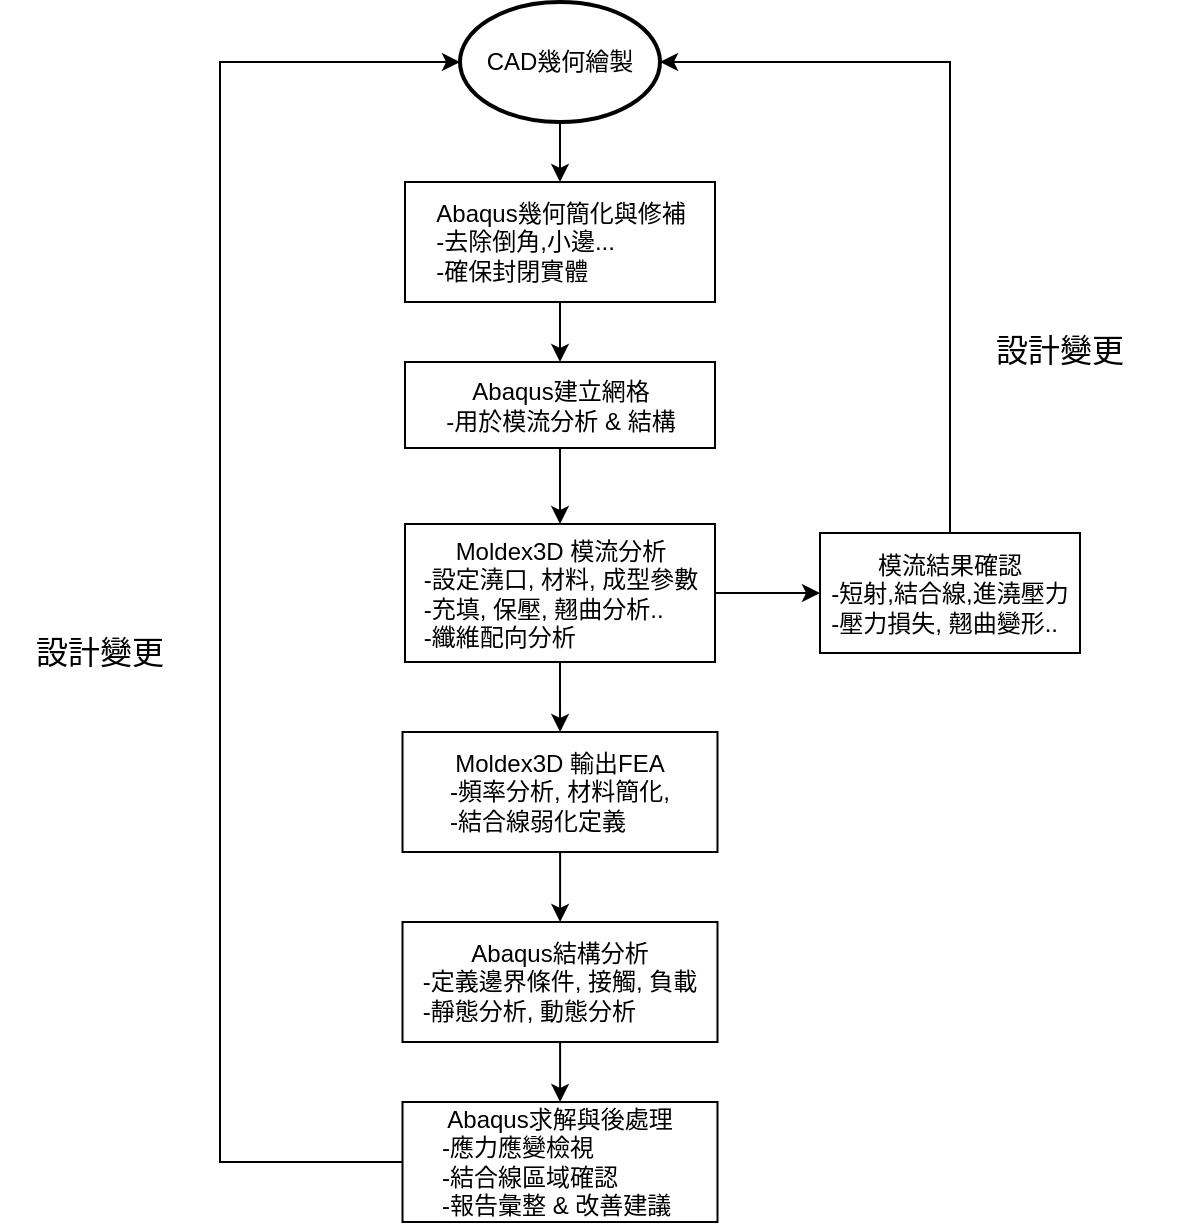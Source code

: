 <mxfile version="28.0.7">
  <diagram name="第 1 页" id="M2j74F4IacHHQfKqTvY9">
    <mxGraphModel dx="1042" dy="535" grid="0" gridSize="10" guides="1" tooltips="1" connect="1" arrows="1" fold="1" page="1" pageScale="1" pageWidth="827" pageHeight="1169" math="0" shadow="0">
      <root>
        <mxCell id="0" />
        <mxCell id="1" parent="0" />
        <mxCell id="Ezzkr58mJztJ-Z06ZL8k-6" value="" style="edgeStyle=orthogonalEdgeStyle;rounded=0;orthogonalLoop=1;jettySize=auto;html=1;" edge="1" parent="1" source="Ezzkr58mJztJ-Z06ZL8k-2" target="Ezzkr58mJztJ-Z06ZL8k-5">
          <mxGeometry relative="1" as="geometry" />
        </mxCell>
        <mxCell id="Ezzkr58mJztJ-Z06ZL8k-2" value="Abaqus幾何簡化與修補&lt;div&gt;&lt;div style=&quot;text-align: left;&quot;&gt;&lt;span style=&quot;background-color: transparent; color: light-dark(rgb(0, 0, 0), rgb(255, 255, 255));&quot;&gt;-去除倒角,小邊...&lt;/span&gt;&lt;/div&gt;&lt;/div&gt;&lt;div style=&quot;text-align: left;&quot;&gt;&lt;span style=&quot;background-color: transparent; color: light-dark(rgb(0, 0, 0), rgb(255, 255, 255));&quot;&gt;-確保封閉實體&lt;/span&gt;&lt;/div&gt;" style="rounded=0;whiteSpace=wrap;html=1;" vertex="1" parent="1">
          <mxGeometry x="352.5" y="190" width="155" height="60" as="geometry" />
        </mxCell>
        <mxCell id="Ezzkr58mJztJ-Z06ZL8k-4" value="" style="edgeStyle=orthogonalEdgeStyle;rounded=0;orthogonalLoop=1;jettySize=auto;html=1;" edge="1" parent="1" source="Ezzkr58mJztJ-Z06ZL8k-3" target="Ezzkr58mJztJ-Z06ZL8k-2">
          <mxGeometry relative="1" as="geometry" />
        </mxCell>
        <mxCell id="Ezzkr58mJztJ-Z06ZL8k-3" value="CAD幾何繪製" style="strokeWidth=2;html=1;shape=mxgraph.flowchart.start_1;whiteSpace=wrap;" vertex="1" parent="1">
          <mxGeometry x="380" y="100" width="100" height="60" as="geometry" />
        </mxCell>
        <mxCell id="Ezzkr58mJztJ-Z06ZL8k-28" value="" style="edgeStyle=orthogonalEdgeStyle;rounded=0;orthogonalLoop=1;jettySize=auto;html=1;" edge="1" parent="1" source="Ezzkr58mJztJ-Z06ZL8k-5" target="Ezzkr58mJztJ-Z06ZL8k-7">
          <mxGeometry relative="1" as="geometry" />
        </mxCell>
        <mxCell id="Ezzkr58mJztJ-Z06ZL8k-5" value="&lt;div style=&quot;&quot;&gt;&lt;span style=&quot;background-color: transparent; color: light-dark(rgb(0, 0, 0), rgb(255, 255, 255));&quot;&gt;Abaqus建立網格&lt;/span&gt;&lt;/div&gt;&lt;div&gt;&lt;div style=&quot;text-align: left;&quot;&gt;&lt;span style=&quot;background-color: transparent; color: light-dark(rgb(0, 0, 0), rgb(255, 255, 255));&quot;&gt;-用於模流分析 &amp;amp; 結構&lt;/span&gt;&lt;/div&gt;&lt;/div&gt;" style="rounded=0;whiteSpace=wrap;html=1;" vertex="1" parent="1">
          <mxGeometry x="352.5" y="280" width="155" height="43" as="geometry" />
        </mxCell>
        <mxCell id="Ezzkr58mJztJ-Z06ZL8k-18" value="" style="edgeStyle=orthogonalEdgeStyle;rounded=0;orthogonalLoop=1;jettySize=auto;html=1;" edge="1" parent="1" source="Ezzkr58mJztJ-Z06ZL8k-7" target="Ezzkr58mJztJ-Z06ZL8k-12">
          <mxGeometry relative="1" as="geometry" />
        </mxCell>
        <mxCell id="Ezzkr58mJztJ-Z06ZL8k-20" value="" style="edgeStyle=orthogonalEdgeStyle;rounded=0;orthogonalLoop=1;jettySize=auto;html=1;" edge="1" parent="1" source="Ezzkr58mJztJ-Z06ZL8k-7" target="Ezzkr58mJztJ-Z06ZL8k-19">
          <mxGeometry relative="1" as="geometry" />
        </mxCell>
        <mxCell id="Ezzkr58mJztJ-Z06ZL8k-7" value="&lt;div style=&quot;&quot;&gt;&lt;span style=&quot;background-color: transparent; color: light-dark(rgb(0, 0, 0), rgb(255, 255, 255));&quot;&gt;Moldex3D 模流分析&lt;/span&gt;&lt;/div&gt;&lt;div style=&quot;text-align: left;&quot;&gt;-設定澆口, 材料, 成型參數&lt;/div&gt;&lt;div style=&quot;text-align: left;&quot;&gt;-充填, 保壓, 翹曲分析..&lt;/div&gt;&lt;div style=&quot;text-align: left;&quot;&gt;-纖維配向分析&lt;/div&gt;" style="rounded=0;whiteSpace=wrap;html=1;align=center;" vertex="1" parent="1">
          <mxGeometry x="352.5" y="361" width="155" height="69" as="geometry" />
        </mxCell>
        <mxCell id="Ezzkr58mJztJ-Z06ZL8k-14" value="" style="edgeStyle=orthogonalEdgeStyle;rounded=0;orthogonalLoop=1;jettySize=auto;html=1;" edge="1" parent="1" source="Ezzkr58mJztJ-Z06ZL8k-12" target="Ezzkr58mJztJ-Z06ZL8k-13">
          <mxGeometry relative="1" as="geometry" />
        </mxCell>
        <mxCell id="Ezzkr58mJztJ-Z06ZL8k-12" value="&lt;div style=&quot;&quot;&gt;&lt;span style=&quot;background-color: transparent; color: light-dark(rgb(0, 0, 0), rgb(255, 255, 255));&quot;&gt;Moldex3D 輸出FEA&lt;/span&gt;&lt;/div&gt;&lt;div&gt;-頻率分析,&amp;nbsp;&lt;span style=&quot;background-color: transparent; color: light-dark(rgb(0, 0, 0), rgb(255, 255, 255));&quot;&gt;材料簡化,&lt;/span&gt;&lt;/div&gt;&lt;div style=&quot;text-align: left;&quot;&gt;&lt;span style=&quot;background-color: transparent; color: light-dark(rgb(0, 0, 0), rgb(255, 255, 255));&quot;&gt;-結合線弱化定義&lt;/span&gt;&lt;/div&gt;" style="rounded=0;whiteSpace=wrap;html=1;align=center;" vertex="1" parent="1">
          <mxGeometry x="351.25" y="465" width="157.5" height="60" as="geometry" />
        </mxCell>
        <mxCell id="Ezzkr58mJztJ-Z06ZL8k-16" value="" style="edgeStyle=orthogonalEdgeStyle;rounded=0;orthogonalLoop=1;jettySize=auto;html=1;" edge="1" parent="1" source="Ezzkr58mJztJ-Z06ZL8k-13" target="Ezzkr58mJztJ-Z06ZL8k-15">
          <mxGeometry relative="1" as="geometry" />
        </mxCell>
        <mxCell id="Ezzkr58mJztJ-Z06ZL8k-13" value="&lt;div style=&quot;&quot;&gt;Abaqus結構分析&lt;/div&gt;&lt;div&gt;-定義邊界條件, 接觸, 負載&lt;/div&gt;&lt;div style=&quot;text-align: left;&quot;&gt;&lt;span style=&quot;background-color: transparent; color: light-dark(rgb(0, 0, 0), rgb(255, 255, 255));&quot;&gt;-靜態分析, 動態分析&lt;/span&gt;&lt;/div&gt;" style="rounded=0;whiteSpace=wrap;html=1;align=center;" vertex="1" parent="1">
          <mxGeometry x="351.25" y="560" width="157.5" height="60" as="geometry" />
        </mxCell>
        <mxCell id="Ezzkr58mJztJ-Z06ZL8k-15" value="&lt;div style=&quot;&quot;&gt;Abaqus求解與後處理&lt;/div&gt;&lt;div style=&quot;text-align: left;&quot;&gt;-應力應變檢視&lt;/div&gt;&lt;div style=&quot;text-align: left;&quot;&gt;-結合線區域確認&lt;/div&gt;&lt;div style=&quot;text-align: left;&quot;&gt;-報告彙整 &amp;amp; 改善建議&amp;nbsp;&lt;/div&gt;" style="rounded=0;whiteSpace=wrap;html=1;align=center;" vertex="1" parent="1">
          <mxGeometry x="351.25" y="650" width="157.5" height="60" as="geometry" />
        </mxCell>
        <mxCell id="Ezzkr58mJztJ-Z06ZL8k-19" value="模流結果確認&lt;div style=&quot;text-align: left;&quot;&gt;-短射,結合線,進澆壓力&lt;/div&gt;&lt;div style=&quot;text-align: left;&quot;&gt;&lt;span style=&quot;background-color: transparent; color: light-dark(rgb(0, 0, 0), rgb(255, 255, 255));&quot;&gt;-壓力損失, 翹曲變形..&lt;/span&gt;&lt;/div&gt;" style="whiteSpace=wrap;html=1;rounded=0;" vertex="1" parent="1">
          <mxGeometry x="560" y="365.5" width="130" height="60" as="geometry" />
        </mxCell>
        <mxCell id="Ezzkr58mJztJ-Z06ZL8k-23" style="edgeStyle=orthogonalEdgeStyle;rounded=0;orthogonalLoop=1;jettySize=auto;html=1;entryX=1;entryY=0.5;entryDx=0;entryDy=0;entryPerimeter=0;" edge="1" parent="1" source="Ezzkr58mJztJ-Z06ZL8k-19" target="Ezzkr58mJztJ-Z06ZL8k-3">
          <mxGeometry relative="1" as="geometry">
            <Array as="points">
              <mxPoint x="625" y="130" />
            </Array>
          </mxGeometry>
        </mxCell>
        <mxCell id="Ezzkr58mJztJ-Z06ZL8k-24" style="edgeStyle=orthogonalEdgeStyle;rounded=0;orthogonalLoop=1;jettySize=auto;html=1;entryX=0;entryY=0.5;entryDx=0;entryDy=0;entryPerimeter=0;" edge="1" parent="1" source="Ezzkr58mJztJ-Z06ZL8k-15" target="Ezzkr58mJztJ-Z06ZL8k-3">
          <mxGeometry relative="1" as="geometry">
            <Array as="points">
              <mxPoint x="260" y="680" />
              <mxPoint x="260" y="130" />
            </Array>
          </mxGeometry>
        </mxCell>
        <mxCell id="Ezzkr58mJztJ-Z06ZL8k-25" value="設計變更" style="text;html=1;align=center;verticalAlign=middle;whiteSpace=wrap;rounded=0;fontSize=16;" vertex="1" parent="1">
          <mxGeometry x="622" y="259" width="116" height="30" as="geometry" />
        </mxCell>
        <mxCell id="Ezzkr58mJztJ-Z06ZL8k-26" value="設計變更" style="text;html=1;align=center;verticalAlign=middle;whiteSpace=wrap;rounded=0;fontSize=16;" vertex="1" parent="1">
          <mxGeometry x="150" y="410" width="100" height="30" as="geometry" />
        </mxCell>
      </root>
    </mxGraphModel>
  </diagram>
</mxfile>
